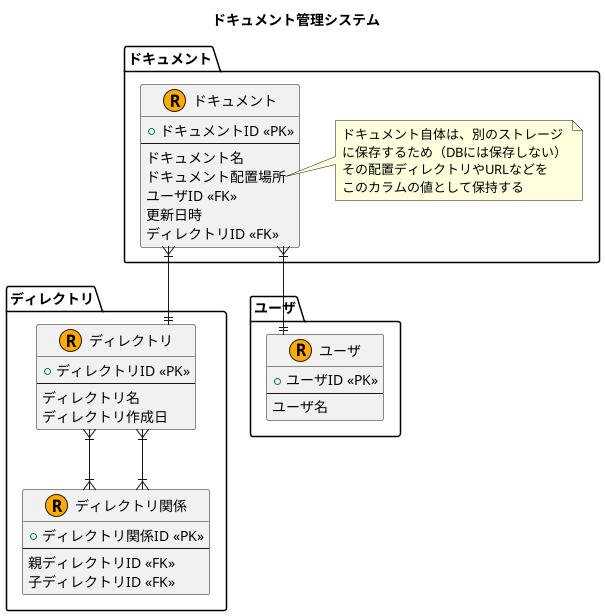 @startuml

title "ドキュメント管理システム"

skinparam Linetype ortho

/' 
  イベント系テーブル：E
  リソース系テーブル：R
'/

!define EVENT_MARK_COLOR AAFFAA
!define RESOURCE_MARK_COLOR FFAA00

package "ドキュメント" as documentpkg {
  entity "ドキュメント" as document <<R, RESOURCE_MARK_COLOR>> {
    + ドキュメントID <<PK>>
    ---
    ドキュメント名
    ドキュメント配置場所
    ユーザID <<FK>>
    更新日時
    ディレクトリID <<FK>>
  }

  note right of document::ドキュメント配置場所
    ドキュメント自体は、別のストレージ
    に保存するため（DBには保存しない）
    その配置ディレクトリやURLなどを
    このカラムの値として保持する
  end note
}

package "ディレクトリ" as directorypkg {
  entity "ディレクトリ" as directory <<R, RESOURCE_MARK_COLOR>> {
    + ディレクトリID <<PK>>
    ---
    ディレクトリ名
    ディレクトリ作成日
  }

  entity "ディレクトリ関係" as directory_relation <<R, RESOURCE_MARK_COLOR>> {
    + ディレクトリ関係ID <<PK>>
    ---
    親ディレクトリID <<FK>>
    子ディレクトリID <<FK>>
  }
}

package "ユーザ" as userpkg {
  entity "ユーザ" as user <<R, RESOURCE_MARK_COLOR>> {
    + ユーザID <<PK>>
    ---
    ユーザ名
  }
}

document }|--|| directory
document }|--|| user
directory }|--|{ directory_relation
directory }|--|{ directory_relation

@enduml